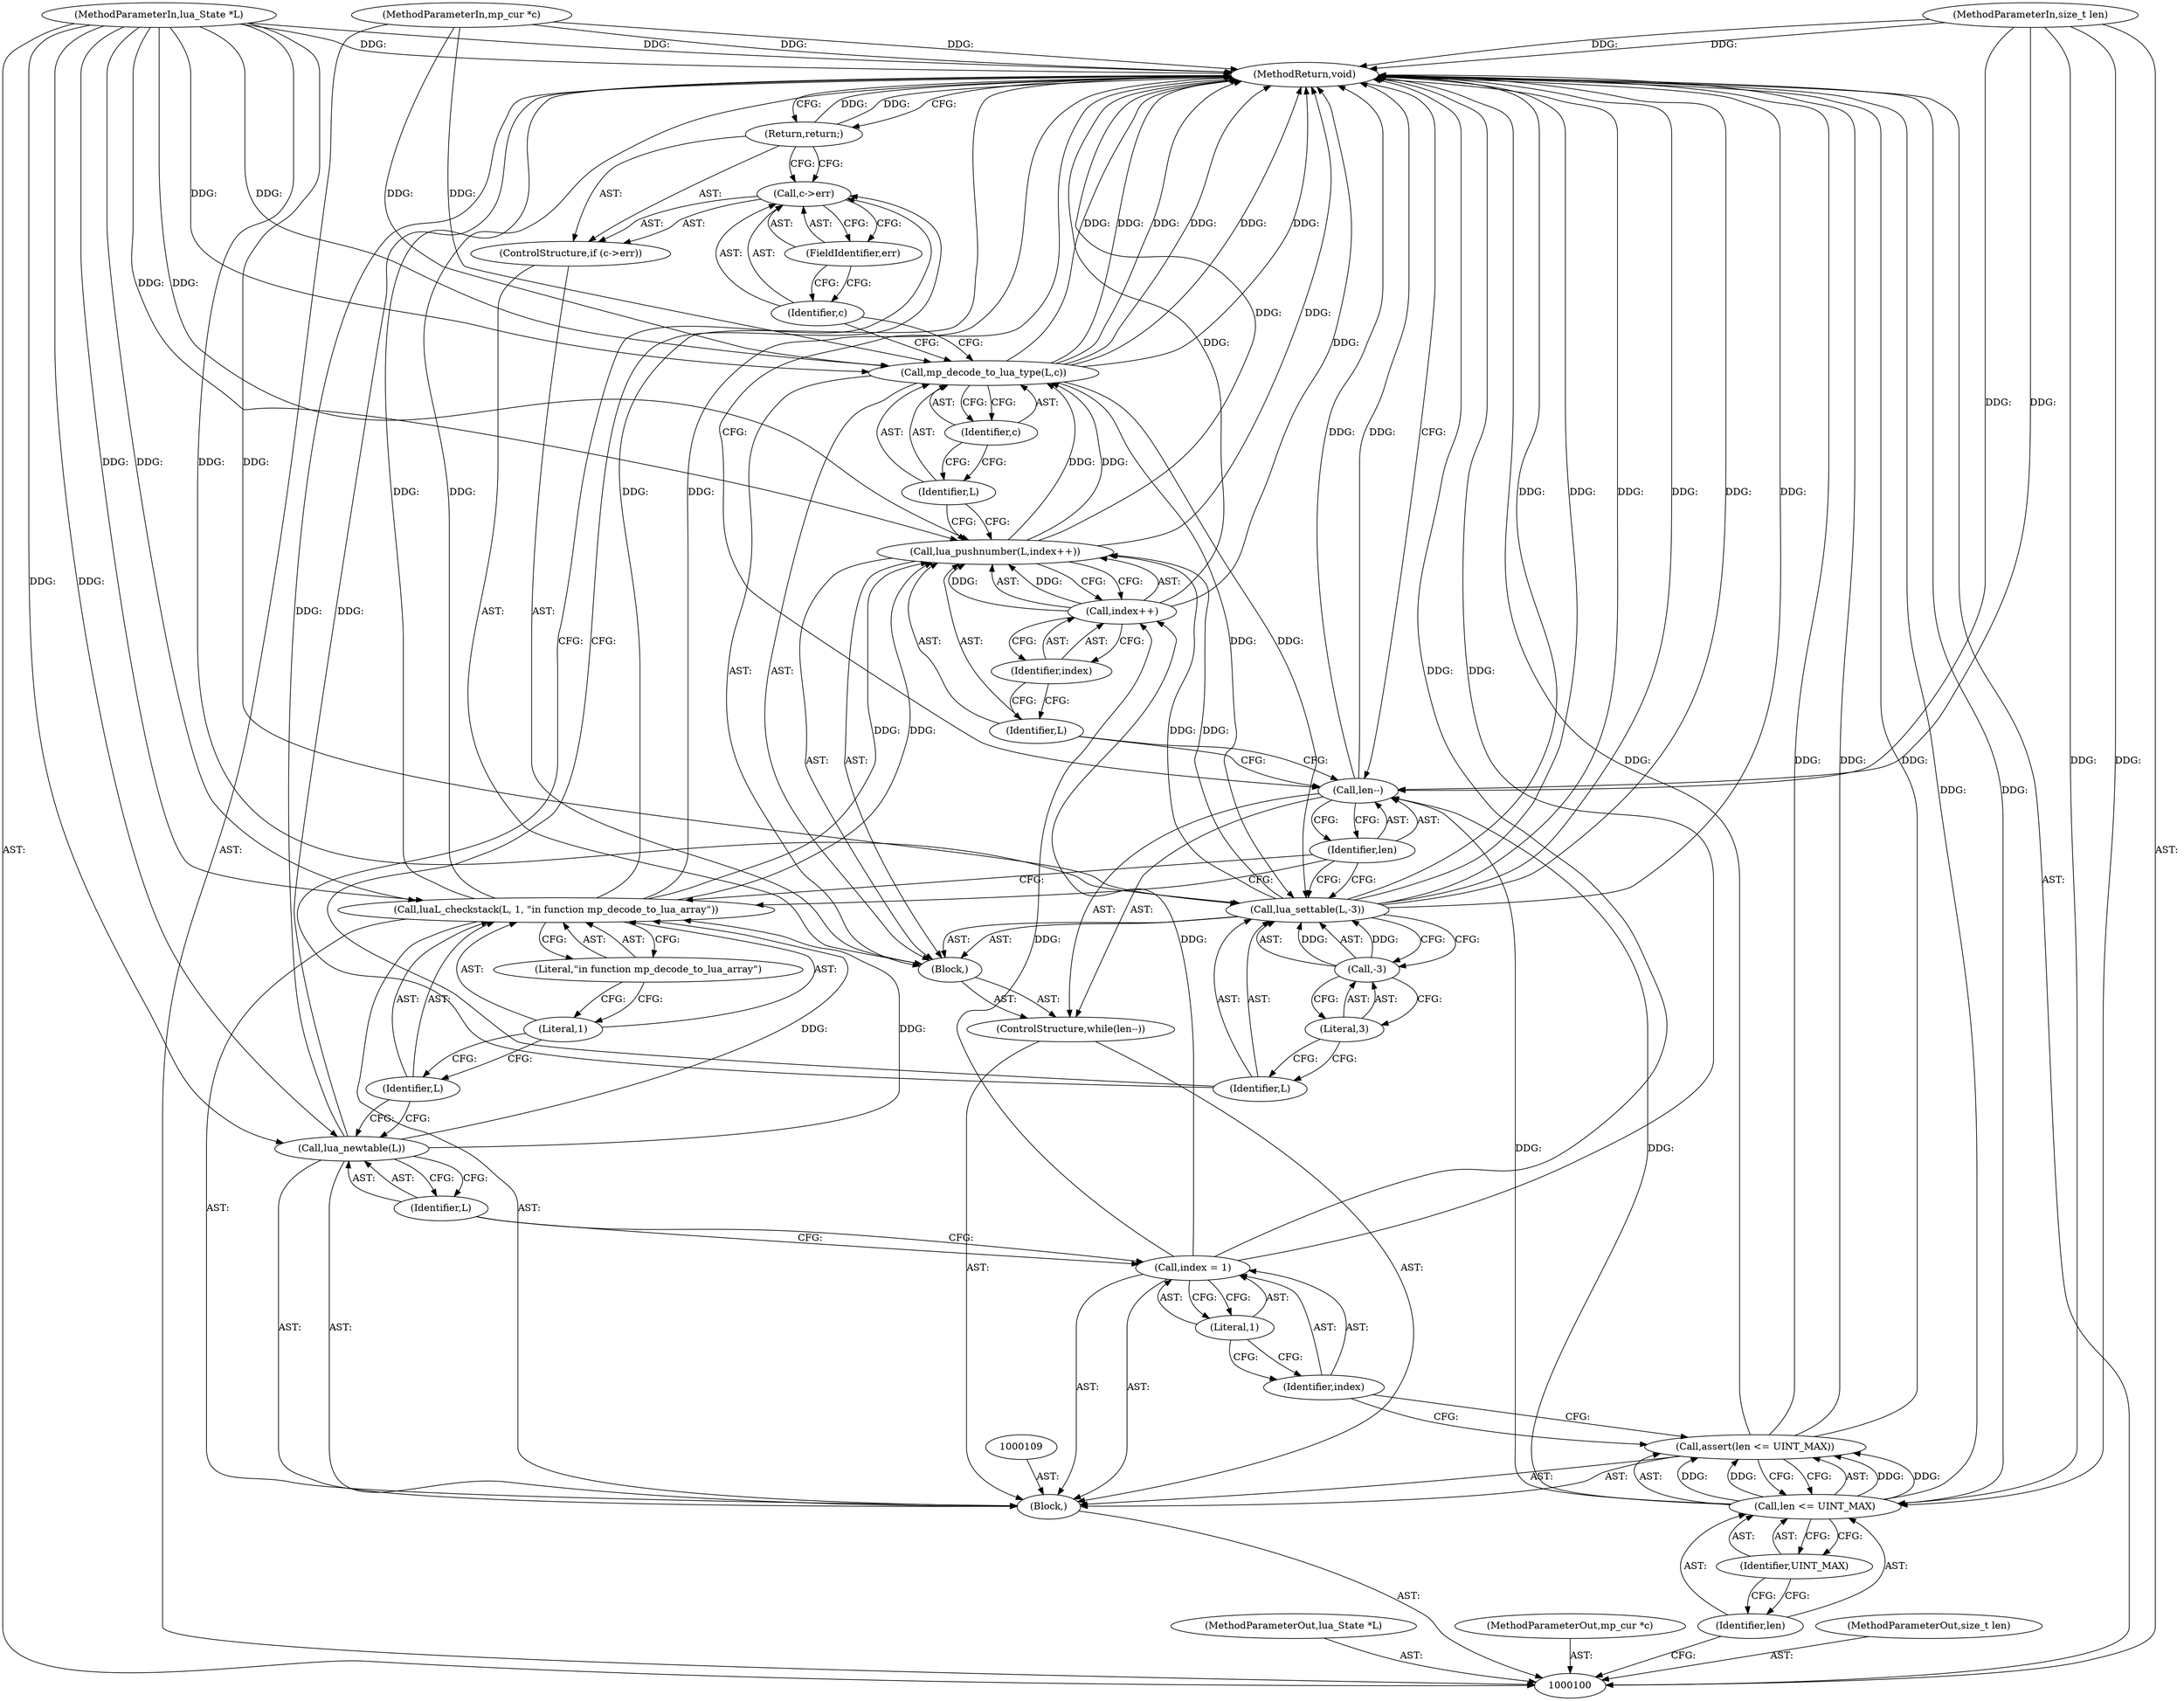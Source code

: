 digraph "0_redis_5ccb6f7a791bf3490357b00a898885759d98bab0" {
"1000139" [label="(MethodReturn,void)"];
"1000101" [label="(MethodParameterIn,lua_State *L)"];
"1000204" [label="(MethodParameterOut,lua_State *L)"];
"1000102" [label="(MethodParameterIn,mp_cur *c)"];
"1000205" [label="(MethodParameterOut,mp_cur *c)"];
"1000103" [label="(MethodParameterIn,size_t len)"];
"1000206" [label="(MethodParameterOut,size_t len)"];
"1000104" [label="(Block,)"];
"1000131" [label="(Call,c->err)"];
"1000132" [label="(Identifier,c)"];
"1000133" [label="(FieldIdentifier,err)"];
"1000134" [label="(Return,return;)"];
"1000130" [label="(ControlStructure,if (c->err))"];
"1000136" [label="(Identifier,L)"];
"1000137" [label="(Call,-3)"];
"1000138" [label="(Literal,3)"];
"1000135" [label="(Call,lua_settable(L,-3))"];
"1000106" [label="(Call,len <= UINT_MAX)"];
"1000107" [label="(Identifier,len)"];
"1000108" [label="(Identifier,UINT_MAX)"];
"1000105" [label="(Call,assert(len <= UINT_MAX))"];
"1000112" [label="(Literal,1)"];
"1000110" [label="(Call,index = 1)"];
"1000111" [label="(Identifier,index)"];
"1000114" [label="(Identifier,L)"];
"1000113" [label="(Call,lua_newtable(L))"];
"1000116" [label="(Identifier,L)"];
"1000117" [label="(Literal,1)"];
"1000118" [label="(Literal,\"in function mp_decode_to_lua_array\")"];
"1000115" [label="(Call,luaL_checkstack(L, 1, \"in function mp_decode_to_lua_array\"))"];
"1000120" [label="(Call,len--)"];
"1000121" [label="(Identifier,len)"];
"1000122" [label="(Block,)"];
"1000119" [label="(ControlStructure,while(len--))"];
"1000124" [label="(Identifier,L)"];
"1000125" [label="(Call,index++)"];
"1000126" [label="(Identifier,index)"];
"1000123" [label="(Call,lua_pushnumber(L,index++))"];
"1000128" [label="(Identifier,L)"];
"1000129" [label="(Identifier,c)"];
"1000127" [label="(Call,mp_decode_to_lua_type(L,c))"];
"1000139" -> "1000100"  [label="AST: "];
"1000139" -> "1000134"  [label="CFG: "];
"1000139" -> "1000120"  [label="CFG: "];
"1000125" -> "1000139"  [label="DDG: "];
"1000106" -> "1000139"  [label="DDG: "];
"1000105" -> "1000139"  [label="DDG: "];
"1000105" -> "1000139"  [label="DDG: "];
"1000123" -> "1000139"  [label="DDG: "];
"1000127" -> "1000139"  [label="DDG: "];
"1000127" -> "1000139"  [label="DDG: "];
"1000127" -> "1000139"  [label="DDG: "];
"1000102" -> "1000139"  [label="DDG: "];
"1000135" -> "1000139"  [label="DDG: "];
"1000135" -> "1000139"  [label="DDG: "];
"1000135" -> "1000139"  [label="DDG: "];
"1000103" -> "1000139"  [label="DDG: "];
"1000115" -> "1000139"  [label="DDG: "];
"1000115" -> "1000139"  [label="DDG: "];
"1000120" -> "1000139"  [label="DDG: "];
"1000113" -> "1000139"  [label="DDG: "];
"1000101" -> "1000139"  [label="DDG: "];
"1000110" -> "1000139"  [label="DDG: "];
"1000134" -> "1000139"  [label="DDG: "];
"1000101" -> "1000100"  [label="AST: "];
"1000101" -> "1000139"  [label="DDG: "];
"1000101" -> "1000113"  [label="DDG: "];
"1000101" -> "1000115"  [label="DDG: "];
"1000101" -> "1000123"  [label="DDG: "];
"1000101" -> "1000127"  [label="DDG: "];
"1000101" -> "1000135"  [label="DDG: "];
"1000204" -> "1000100"  [label="AST: "];
"1000102" -> "1000100"  [label="AST: "];
"1000102" -> "1000139"  [label="DDG: "];
"1000102" -> "1000127"  [label="DDG: "];
"1000205" -> "1000100"  [label="AST: "];
"1000103" -> "1000100"  [label="AST: "];
"1000103" -> "1000139"  [label="DDG: "];
"1000103" -> "1000106"  [label="DDG: "];
"1000103" -> "1000120"  [label="DDG: "];
"1000206" -> "1000100"  [label="AST: "];
"1000104" -> "1000100"  [label="AST: "];
"1000105" -> "1000104"  [label="AST: "];
"1000109" -> "1000104"  [label="AST: "];
"1000110" -> "1000104"  [label="AST: "];
"1000113" -> "1000104"  [label="AST: "];
"1000115" -> "1000104"  [label="AST: "];
"1000119" -> "1000104"  [label="AST: "];
"1000131" -> "1000130"  [label="AST: "];
"1000131" -> "1000133"  [label="CFG: "];
"1000132" -> "1000131"  [label="AST: "];
"1000133" -> "1000131"  [label="AST: "];
"1000134" -> "1000131"  [label="CFG: "];
"1000136" -> "1000131"  [label="CFG: "];
"1000132" -> "1000131"  [label="AST: "];
"1000132" -> "1000127"  [label="CFG: "];
"1000133" -> "1000132"  [label="CFG: "];
"1000133" -> "1000131"  [label="AST: "];
"1000133" -> "1000132"  [label="CFG: "];
"1000131" -> "1000133"  [label="CFG: "];
"1000134" -> "1000130"  [label="AST: "];
"1000134" -> "1000131"  [label="CFG: "];
"1000139" -> "1000134"  [label="CFG: "];
"1000134" -> "1000139"  [label="DDG: "];
"1000130" -> "1000122"  [label="AST: "];
"1000131" -> "1000130"  [label="AST: "];
"1000134" -> "1000130"  [label="AST: "];
"1000136" -> "1000135"  [label="AST: "];
"1000136" -> "1000131"  [label="CFG: "];
"1000138" -> "1000136"  [label="CFG: "];
"1000137" -> "1000135"  [label="AST: "];
"1000137" -> "1000138"  [label="CFG: "];
"1000138" -> "1000137"  [label="AST: "];
"1000135" -> "1000137"  [label="CFG: "];
"1000137" -> "1000135"  [label="DDG: "];
"1000138" -> "1000137"  [label="AST: "];
"1000138" -> "1000136"  [label="CFG: "];
"1000137" -> "1000138"  [label="CFG: "];
"1000135" -> "1000122"  [label="AST: "];
"1000135" -> "1000137"  [label="CFG: "];
"1000136" -> "1000135"  [label="AST: "];
"1000137" -> "1000135"  [label="AST: "];
"1000121" -> "1000135"  [label="CFG: "];
"1000135" -> "1000139"  [label="DDG: "];
"1000135" -> "1000139"  [label="DDG: "];
"1000135" -> "1000139"  [label="DDG: "];
"1000135" -> "1000123"  [label="DDG: "];
"1000127" -> "1000135"  [label="DDG: "];
"1000101" -> "1000135"  [label="DDG: "];
"1000137" -> "1000135"  [label="DDG: "];
"1000106" -> "1000105"  [label="AST: "];
"1000106" -> "1000108"  [label="CFG: "];
"1000107" -> "1000106"  [label="AST: "];
"1000108" -> "1000106"  [label="AST: "];
"1000105" -> "1000106"  [label="CFG: "];
"1000106" -> "1000139"  [label="DDG: "];
"1000106" -> "1000105"  [label="DDG: "];
"1000106" -> "1000105"  [label="DDG: "];
"1000103" -> "1000106"  [label="DDG: "];
"1000106" -> "1000120"  [label="DDG: "];
"1000107" -> "1000106"  [label="AST: "];
"1000107" -> "1000100"  [label="CFG: "];
"1000108" -> "1000107"  [label="CFG: "];
"1000108" -> "1000106"  [label="AST: "];
"1000108" -> "1000107"  [label="CFG: "];
"1000106" -> "1000108"  [label="CFG: "];
"1000105" -> "1000104"  [label="AST: "];
"1000105" -> "1000106"  [label="CFG: "];
"1000106" -> "1000105"  [label="AST: "];
"1000111" -> "1000105"  [label="CFG: "];
"1000105" -> "1000139"  [label="DDG: "];
"1000105" -> "1000139"  [label="DDG: "];
"1000106" -> "1000105"  [label="DDG: "];
"1000106" -> "1000105"  [label="DDG: "];
"1000112" -> "1000110"  [label="AST: "];
"1000112" -> "1000111"  [label="CFG: "];
"1000110" -> "1000112"  [label="CFG: "];
"1000110" -> "1000104"  [label="AST: "];
"1000110" -> "1000112"  [label="CFG: "];
"1000111" -> "1000110"  [label="AST: "];
"1000112" -> "1000110"  [label="AST: "];
"1000114" -> "1000110"  [label="CFG: "];
"1000110" -> "1000139"  [label="DDG: "];
"1000110" -> "1000125"  [label="DDG: "];
"1000111" -> "1000110"  [label="AST: "];
"1000111" -> "1000105"  [label="CFG: "];
"1000112" -> "1000111"  [label="CFG: "];
"1000114" -> "1000113"  [label="AST: "];
"1000114" -> "1000110"  [label="CFG: "];
"1000113" -> "1000114"  [label="CFG: "];
"1000113" -> "1000104"  [label="AST: "];
"1000113" -> "1000114"  [label="CFG: "];
"1000114" -> "1000113"  [label="AST: "];
"1000116" -> "1000113"  [label="CFG: "];
"1000113" -> "1000139"  [label="DDG: "];
"1000101" -> "1000113"  [label="DDG: "];
"1000113" -> "1000115"  [label="DDG: "];
"1000116" -> "1000115"  [label="AST: "];
"1000116" -> "1000113"  [label="CFG: "];
"1000117" -> "1000116"  [label="CFG: "];
"1000117" -> "1000115"  [label="AST: "];
"1000117" -> "1000116"  [label="CFG: "];
"1000118" -> "1000117"  [label="CFG: "];
"1000118" -> "1000115"  [label="AST: "];
"1000118" -> "1000117"  [label="CFG: "];
"1000115" -> "1000118"  [label="CFG: "];
"1000115" -> "1000104"  [label="AST: "];
"1000115" -> "1000118"  [label="CFG: "];
"1000116" -> "1000115"  [label="AST: "];
"1000117" -> "1000115"  [label="AST: "];
"1000118" -> "1000115"  [label="AST: "];
"1000121" -> "1000115"  [label="CFG: "];
"1000115" -> "1000139"  [label="DDG: "];
"1000115" -> "1000139"  [label="DDG: "];
"1000113" -> "1000115"  [label="DDG: "];
"1000101" -> "1000115"  [label="DDG: "];
"1000115" -> "1000123"  [label="DDG: "];
"1000120" -> "1000119"  [label="AST: "];
"1000120" -> "1000121"  [label="CFG: "];
"1000121" -> "1000120"  [label="AST: "];
"1000124" -> "1000120"  [label="CFG: "];
"1000139" -> "1000120"  [label="CFG: "];
"1000120" -> "1000139"  [label="DDG: "];
"1000106" -> "1000120"  [label="DDG: "];
"1000103" -> "1000120"  [label="DDG: "];
"1000121" -> "1000120"  [label="AST: "];
"1000121" -> "1000135"  [label="CFG: "];
"1000121" -> "1000115"  [label="CFG: "];
"1000120" -> "1000121"  [label="CFG: "];
"1000122" -> "1000119"  [label="AST: "];
"1000123" -> "1000122"  [label="AST: "];
"1000127" -> "1000122"  [label="AST: "];
"1000130" -> "1000122"  [label="AST: "];
"1000135" -> "1000122"  [label="AST: "];
"1000119" -> "1000104"  [label="AST: "];
"1000120" -> "1000119"  [label="AST: "];
"1000122" -> "1000119"  [label="AST: "];
"1000124" -> "1000123"  [label="AST: "];
"1000124" -> "1000120"  [label="CFG: "];
"1000126" -> "1000124"  [label="CFG: "];
"1000125" -> "1000123"  [label="AST: "];
"1000125" -> "1000126"  [label="CFG: "];
"1000126" -> "1000125"  [label="AST: "];
"1000123" -> "1000125"  [label="CFG: "];
"1000125" -> "1000139"  [label="DDG: "];
"1000125" -> "1000123"  [label="DDG: "];
"1000110" -> "1000125"  [label="DDG: "];
"1000126" -> "1000125"  [label="AST: "];
"1000126" -> "1000124"  [label="CFG: "];
"1000125" -> "1000126"  [label="CFG: "];
"1000123" -> "1000122"  [label="AST: "];
"1000123" -> "1000125"  [label="CFG: "];
"1000124" -> "1000123"  [label="AST: "];
"1000125" -> "1000123"  [label="AST: "];
"1000128" -> "1000123"  [label="CFG: "];
"1000123" -> "1000139"  [label="DDG: "];
"1000135" -> "1000123"  [label="DDG: "];
"1000115" -> "1000123"  [label="DDG: "];
"1000101" -> "1000123"  [label="DDG: "];
"1000125" -> "1000123"  [label="DDG: "];
"1000123" -> "1000127"  [label="DDG: "];
"1000128" -> "1000127"  [label="AST: "];
"1000128" -> "1000123"  [label="CFG: "];
"1000129" -> "1000128"  [label="CFG: "];
"1000129" -> "1000127"  [label="AST: "];
"1000129" -> "1000128"  [label="CFG: "];
"1000127" -> "1000129"  [label="CFG: "];
"1000127" -> "1000122"  [label="AST: "];
"1000127" -> "1000129"  [label="CFG: "];
"1000128" -> "1000127"  [label="AST: "];
"1000129" -> "1000127"  [label="AST: "];
"1000132" -> "1000127"  [label="CFG: "];
"1000127" -> "1000139"  [label="DDG: "];
"1000127" -> "1000139"  [label="DDG: "];
"1000127" -> "1000139"  [label="DDG: "];
"1000123" -> "1000127"  [label="DDG: "];
"1000101" -> "1000127"  [label="DDG: "];
"1000102" -> "1000127"  [label="DDG: "];
"1000127" -> "1000135"  [label="DDG: "];
}
